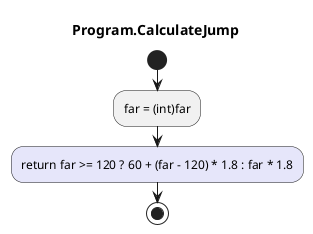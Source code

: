 @startuml Program.CalculateJump
title Program.CalculateJump
start
:far = (int)far;
#Lavender:return far >= 120 ? 60 + (far - 120) * 1.8 : far * 1.8;
stop
@enduml
